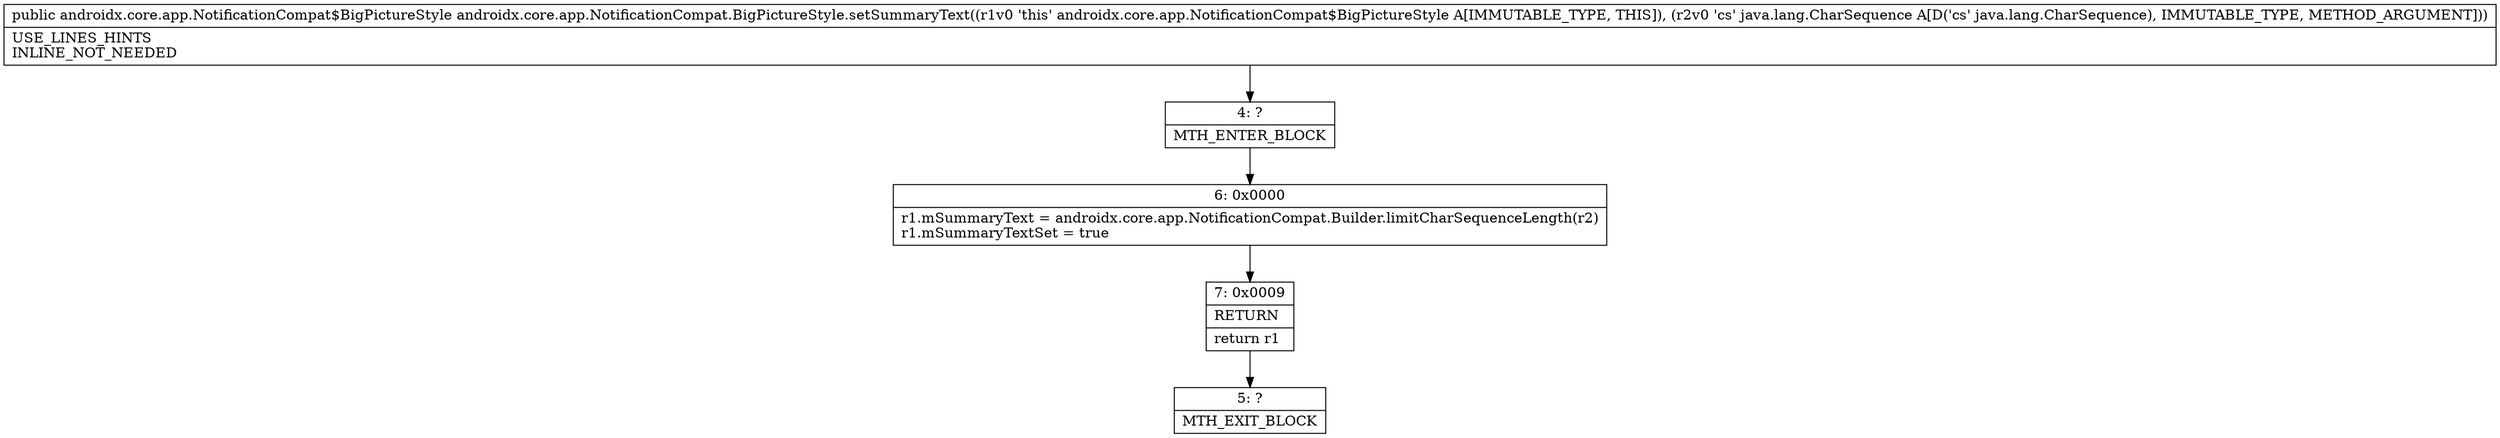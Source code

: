 digraph "CFG forandroidx.core.app.NotificationCompat.BigPictureStyle.setSummaryText(Ljava\/lang\/CharSequence;)Landroidx\/core\/app\/NotificationCompat$BigPictureStyle;" {
Node_4 [shape=record,label="{4\:\ ?|MTH_ENTER_BLOCK\l}"];
Node_6 [shape=record,label="{6\:\ 0x0000|r1.mSummaryText = androidx.core.app.NotificationCompat.Builder.limitCharSequenceLength(r2)\lr1.mSummaryTextSet = true\l}"];
Node_7 [shape=record,label="{7\:\ 0x0009|RETURN\l|return r1\l}"];
Node_5 [shape=record,label="{5\:\ ?|MTH_EXIT_BLOCK\l}"];
MethodNode[shape=record,label="{public androidx.core.app.NotificationCompat$BigPictureStyle androidx.core.app.NotificationCompat.BigPictureStyle.setSummaryText((r1v0 'this' androidx.core.app.NotificationCompat$BigPictureStyle A[IMMUTABLE_TYPE, THIS]), (r2v0 'cs' java.lang.CharSequence A[D('cs' java.lang.CharSequence), IMMUTABLE_TYPE, METHOD_ARGUMENT]))  | USE_LINES_HINTS\lINLINE_NOT_NEEDED\l}"];
MethodNode -> Node_4;Node_4 -> Node_6;
Node_6 -> Node_7;
Node_7 -> Node_5;
}

